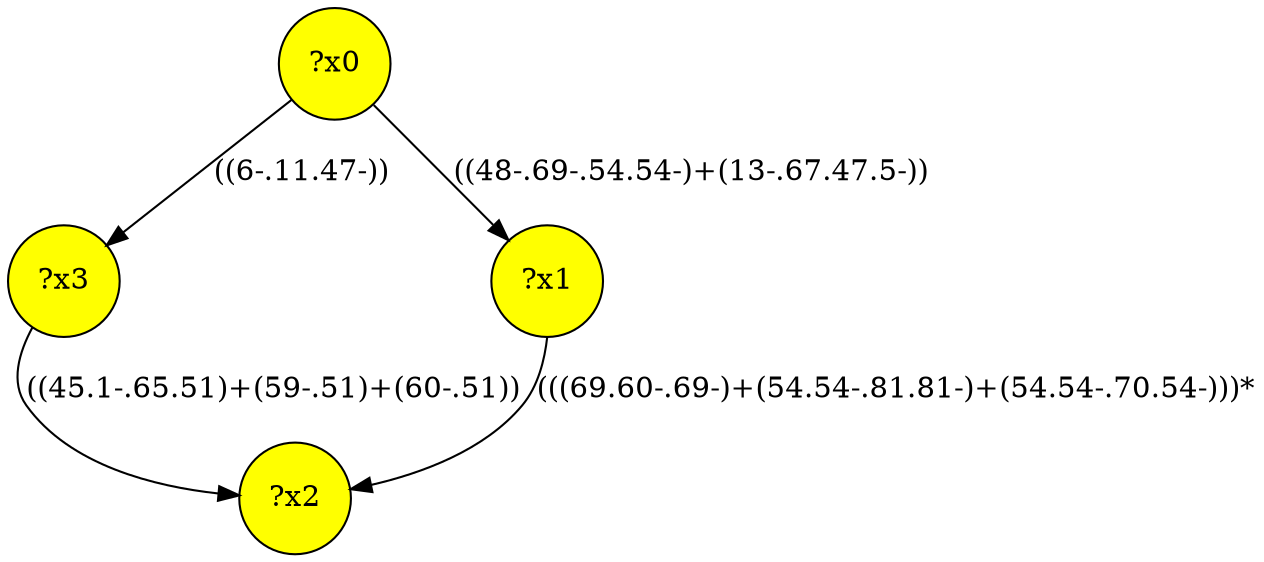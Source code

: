 digraph g {
	x3 [fillcolor="yellow", style="filled," shape=circle, label="?x3"];
	x2 [fillcolor="yellow", style="filled," shape=circle, label="?x2"];
	x0 [fillcolor="yellow", style="filled," shape=circle, label="?x0"];
	x1 [fillcolor="yellow", style="filled," shape=circle, label="?x1"];
	x0 -> x1 [label="((48-.69-.54.54-)+(13-.67.47.5-))"];
	x1 -> x2 [label="(((69.60-.69-)+(54.54-.81.81-)+(54.54-.70.54-)))*"];
	x0 -> x3 [label="((6-.11.47-))"];
	x3 -> x2 [label="((45.1-.65.51)+(59-.51)+(60-.51))"];
}
